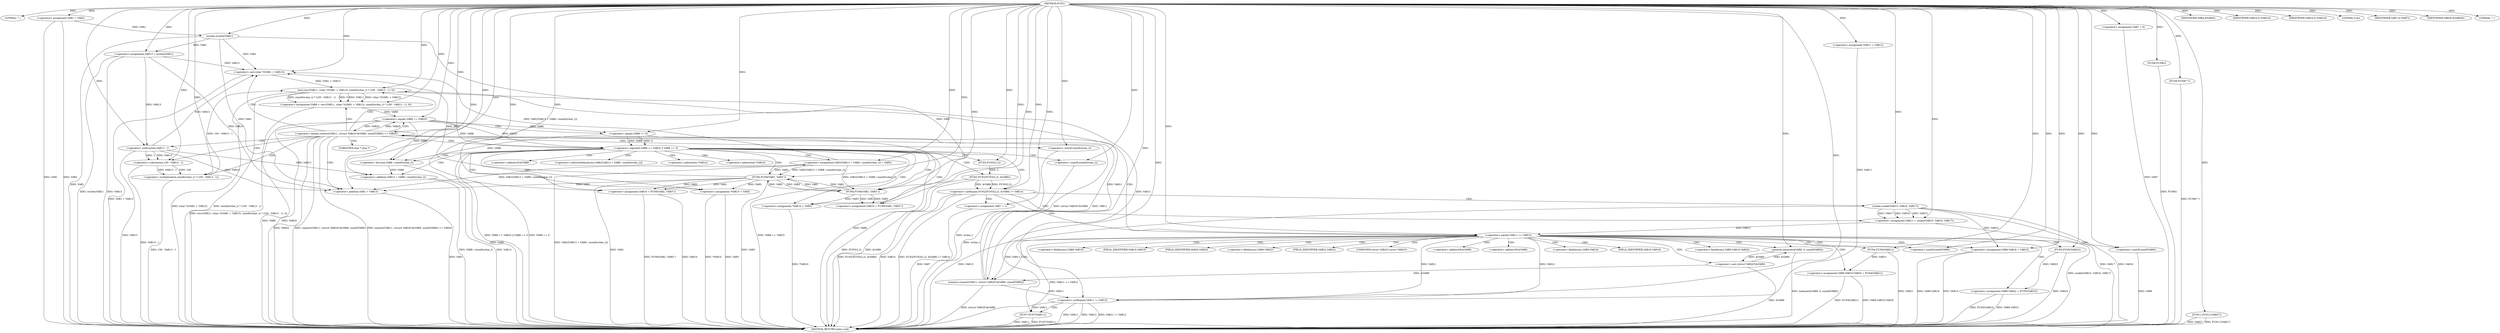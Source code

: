 digraph FUN1 {  
"1000100" [label = "(METHOD,FUN1)" ]
"1000279" [label = "(METHOD_RETURN,static void)" ]
"1000103" [label = "(LITERAL,\"\",)" ]
"1000104" [label = "(<operator>.assignment,VAR1 = VAR2)" ]
"1000108" [label = "(IDENTIFIER,VAR4,if(VAR4))" ]
"1000113" [label = "(<operator>.assignment,VAR7 = 0)" ]
"1000120" [label = "(<operator>.assignment,VAR11 = VAR12)" ]
"1000124" [label = "(<operator>.assignment,VAR13 = wcslen(VAR1))" ]
"1000126" [label = "(wcslen,wcslen(VAR1))" ]
"1000131" [label = "(<operator>.notEquals,FUN2(FUN3(2,2), &VAR6) != VAR14)" ]
"1000132" [label = "(FUN2,FUN2(FUN3(2,2), &VAR6))" ]
"1000133" [label = "(FUN3,FUN3(2,2))" ]
"1000141" [label = "(<operator>.assignment,VAR7 = 1)" ]
"1000144" [label = "(<operator>.assignment,VAR11 = socket(VAR15, VAR16, VAR17))" ]
"1000146" [label = "(socket,socket(VAR15, VAR16, VAR17))" ]
"1000151" [label = "(<operator>.equals,VAR11 == VAR12)" ]
"1000156" [label = "(memset,memset(&VAR9, 0, sizeof(VAR9)))" ]
"1000160" [label = "(<operator>.sizeOf,sizeof(VAR9))" ]
"1000162" [label = "(<operator>.assignment,VAR9.VAR18 = VAR15)" ]
"1000167" [label = "(<operator>.assignment,VAR9.VAR19.VAR20 = FUN4(VAR21))" ]
"1000173" [label = "(FUN4,FUN4(VAR21))" ]
"1000175" [label = "(<operator>.assignment,VAR9.VAR22 = FUN5(VAR23))" ]
"1000179" [label = "(FUN5,FUN5(VAR23))" ]
"1000182" [label = "(<operator>.equals,connect(VAR11, (struct VAR24*)&VAR9, sizeof(VAR9)) == VAR25)" ]
"1000183" [label = "(connect,connect(VAR11, (struct VAR24*)&VAR9, sizeof(VAR9)))" ]
"1000185" [label = "(<operator>.cast,(struct VAR24*)&VAR9)" ]
"1000189" [label = "(<operator>.sizeOf,sizeof(VAR9))" ]
"1000194" [label = "(<operator>.assignment,VAR8 = recv(VAR11, (char *)(VAR1 + VAR13), sizeof(wchar_t) * (100 - VAR13 - 1), 0))" ]
"1000196" [label = "(recv,recv(VAR11, (char *)(VAR1 + VAR13), sizeof(wchar_t) * (100 - VAR13 - 1), 0))" ]
"1000198" [label = "(<operator>.cast,(char *)(VAR1 + VAR13))" ]
"1000200" [label = "(<operator>.addition,VAR1 + VAR13)" ]
"1000203" [label = "(<operator>.multiplication,sizeof(wchar_t) * (100 - VAR13 - 1))" ]
"1000204" [label = "(<operator>.sizeOf,sizeof(wchar_t))" ]
"1000206" [label = "(<operator>.subtraction,100 - VAR13 - 1)" ]
"1000208" [label = "(<operator>.subtraction,VAR13 - 1)" ]
"1000213" [label = "(<operator>.logicalOr,VAR8 == VAR25 || VAR8 == 0)" ]
"1000214" [label = "(<operator>.equals,VAR8 == VAR25)" ]
"1000217" [label = "(<operator>.equals,VAR8 == 0)" ]
"1000222" [label = "(<operator>.assignment,VAR1[VAR13 + VAR8 / sizeof(wchar_t)] = VAR3)" ]
"1000225" [label = "(<operator>.addition,VAR13 + VAR8 / sizeof(wchar_t))" ]
"1000227" [label = "(<operator>.division,VAR8 / sizeof(wchar_t))" ]
"1000229" [label = "(<operator>.sizeOf,sizeof(wchar_t))" ]
"1000232" [label = "(<operator>.assignment,VAR10 = FUN6(VAR1, VAR3''))" ]
"1000234" [label = "(FUN6,FUN6(VAR1, VAR3''))" ]
"1000238" [label = "(IDENTIFIER,VAR10,if (VAR10))" ]
"1000240" [label = "(<operator>.assignment,*VAR10 = VAR3)" ]
"1000244" [label = "(<operator>.assignment,VAR10 = FUN6(VAR1, VAR3''))" ]
"1000246" [label = "(FUN6,FUN6(VAR1, VAR3''))" ]
"1000250" [label = "(IDENTIFIER,VAR10,if (VAR10))" ]
"1000252" [label = "(<operator>.assignment,*VAR10 = VAR3)" ]
"1000256" [label = "(LITERAL,0,do)" ]
"1000258" [label = "(<operator>.notEquals,VAR11 != VAR12)" ]
"1000262" [label = "(FUN7,FUN7(VAR11))" ]
"1000265" [label = "(IDENTIFIER,VAR7,if (VAR7))" ]
"1000267" [label = "(FUN8,FUN8())" ]
"1000269" [label = "(IDENTIFIER,VAR26,if(VAR26))" ]
"1000271" [label = "(FUN9,FUN9(\"\"))" ]
"1000276" [label = "(LITERAL,\"\",)" ]
"1000277" [label = "(FUN11,FUN11(VAR27))" ]
"1000136" [label = "(<operator>.addressOf,&VAR6)" ]
"1000157" [label = "(<operator>.addressOf,&VAR9)" ]
"1000163" [label = "(<operator>.fieldAccess,VAR9.VAR18)" ]
"1000165" [label = "(FIELD_IDENTIFIER,VAR18,VAR18)" ]
"1000168" [label = "(<operator>.fieldAccess,VAR9.VAR19.VAR20)" ]
"1000169" [label = "(<operator>.fieldAccess,VAR9.VAR19)" ]
"1000171" [label = "(FIELD_IDENTIFIER,VAR19,VAR19)" ]
"1000172" [label = "(FIELD_IDENTIFIER,VAR20,VAR20)" ]
"1000176" [label = "(<operator>.fieldAccess,VAR9.VAR22)" ]
"1000178" [label = "(FIELD_IDENTIFIER,VAR22,VAR22)" ]
"1000186" [label = "(UNKNOWN,struct VAR24*,struct VAR24*)" ]
"1000187" [label = "(<operator>.addressOf,&VAR9)" ]
"1000199" [label = "(UNKNOWN,char *,char *)" ]
"1000223" [label = "(<operator>.indirectIndexAccess,VAR1[VAR13 + VAR8 / sizeof(wchar_t)])" ]
"1000241" [label = "(<operator>.indirection,*VAR10)" ]
"1000253" [label = "(<operator>.indirection,*VAR10)" ]
  "1000183" -> "1000279"  [ label = "DDG: (struct VAR24*)&VAR9"] 
  "1000151" -> "1000279"  [ label = "DDG: VAR11 == VAR12"] 
  "1000162" -> "1000279"  [ label = "DDG: VAR15"] 
  "1000126" -> "1000279"  [ label = "DDG: VAR1"] 
  "1000277" -> "1000279"  [ label = "DDG: VAR27"] 
  "1000132" -> "1000279"  [ label = "DDG: FUN3(2,2)"] 
  "1000262" -> "1000279"  [ label = "DDG: FUN7(VAR11)"] 
  "1000182" -> "1000279"  [ label = "DDG: connect(VAR11, (struct VAR24*)&VAR9, sizeof(VAR9)) == VAR25"] 
  "1000258" -> "1000279"  [ label = "DDG: VAR11"] 
  "1000246" -> "1000279"  [ label = "DDG: VAR3"] 
  "1000167" -> "1000279"  [ label = "DDG: VAR9.VAR19.VAR20"] 
  "1000258" -> "1000279"  [ label = "DDG: VAR12"] 
  "1000124" -> "1000279"  [ label = "DDG: wcslen(VAR1)"] 
  "1000185" -> "1000279"  [ label = "DDG: &VAR9"] 
  "1000141" -> "1000279"  [ label = "DDG: VAR7"] 
  "1000124" -> "1000279"  [ label = "DDG: VAR13"] 
  "1000200" -> "1000279"  [ label = "DDG: VAR1"] 
  "1000225" -> "1000279"  [ label = "DDG: VAR8 / sizeof(wchar_t)"] 
  "1000222" -> "1000279"  [ label = "DDG: VAR1[VAR13 + VAR8 / sizeof(wchar_t)]"] 
  "1000208" -> "1000279"  [ label = "DDG: VAR13"] 
  "1000252" -> "1000279"  [ label = "DDG: *VAR10"] 
  "1000189" -> "1000279"  [ label = "DDG: VAR9"] 
  "1000198" -> "1000279"  [ label = "DDG: VAR1 + VAR13"] 
  "1000214" -> "1000279"  [ label = "DDG: VAR25"] 
  "1000175" -> "1000279"  [ label = "DDG: FUN5(VAR23)"] 
  "1000252" -> "1000279"  [ label = "DDG: VAR3"] 
  "1000104" -> "1000279"  [ label = "DDG: VAR1"] 
  "1000225" -> "1000279"  [ label = "DDG: VAR13"] 
  "1000213" -> "1000279"  [ label = "DDG: VAR8 == 0"] 
  "1000113" -> "1000279"  [ label = "DDG: VAR7"] 
  "1000227" -> "1000279"  [ label = "DDG: VAR8"] 
  "1000213" -> "1000279"  [ label = "DDG: VAR8 == VAR25"] 
  "1000203" -> "1000279"  [ label = "DDG: 100 - VAR13 - 1"] 
  "1000131" -> "1000279"  [ label = "DDG: FUN2(FUN3(2,2), &VAR6)"] 
  "1000267" -> "1000279"  [ label = "DDG: FUN8()"] 
  "1000182" -> "1000279"  [ label = "DDG: VAR25"] 
  "1000262" -> "1000279"  [ label = "DDG: VAR11"] 
  "1000179" -> "1000279"  [ label = "DDG: VAR23"] 
  "1000217" -> "1000279"  [ label = "DDG: VAR8"] 
  "1000196" -> "1000279"  [ label = "DDG: sizeof(wchar_t) * (100 - VAR13 - 1)"] 
  "1000206" -> "1000279"  [ label = "DDG: VAR13 - 1"] 
  "1000146" -> "1000279"  [ label = "DDG: VAR17"] 
  "1000258" -> "1000279"  [ label = "DDG: VAR11 != VAR12"] 
  "1000146" -> "1000279"  [ label = "DDG: VAR16"] 
  "1000175" -> "1000279"  [ label = "DDG: VAR9.VAR22"] 
  "1000213" -> "1000279"  [ label = "DDG: VAR8 == VAR25 || VAR8 == 0"] 
  "1000167" -> "1000279"  [ label = "DDG: FUN4(VAR21)"] 
  "1000229" -> "1000279"  [ label = "DDG: wchar_t"] 
  "1000132" -> "1000279"  [ label = "DDG: &VAR6"] 
  "1000277" -> "1000279"  [ label = "DDG: FUN11(VAR27)"] 
  "1000214" -> "1000279"  [ label = "DDG: VAR8"] 
  "1000156" -> "1000279"  [ label = "DDG: memset(&VAR9, 0, sizeof(VAR9))"] 
  "1000131" -> "1000279"  [ label = "DDG: VAR14"] 
  "1000204" -> "1000279"  [ label = "DDG: wchar_t"] 
  "1000244" -> "1000279"  [ label = "DDG: VAR10"] 
  "1000162" -> "1000279"  [ label = "DDG: VAR9.VAR18"] 
  "1000194" -> "1000279"  [ label = "DDG: recv(VAR11, (char *)(VAR1 + VAR13), sizeof(wchar_t) * (100 - VAR13 - 1), 0)"] 
  "1000244" -> "1000279"  [ label = "DDG: FUN6(VAR1, VAR3'')"] 
  "1000144" -> "1000279"  [ label = "DDG: socket(VAR15, VAR16, VAR17)"] 
  "1000240" -> "1000279"  [ label = "DDG: *VAR10"] 
  "1000146" -> "1000279"  [ label = "DDG: VAR15"] 
  "1000271" -> "1000279"  [ label = "DDG: FUN9(\"\")"] 
  "1000182" -> "1000279"  [ label = "DDG: connect(VAR11, (struct VAR24*)&VAR9, sizeof(VAR9))"] 
  "1000173" -> "1000279"  [ label = "DDG: VAR21"] 
  "1000104" -> "1000279"  [ label = "DDG: VAR2"] 
  "1000246" -> "1000279"  [ label = "DDG: VAR1"] 
  "1000131" -> "1000279"  [ label = "DDG: FUN2(FUN3(2,2), &VAR6) != VAR14"] 
  "1000196" -> "1000279"  [ label = "DDG: (char *)(VAR1 + VAR13)"] 
  "1000100" -> "1000103"  [ label = "DDG: "] 
  "1000100" -> "1000104"  [ label = "DDG: "] 
  "1000100" -> "1000108"  [ label = "DDG: "] 
  "1000100" -> "1000113"  [ label = "DDG: "] 
  "1000100" -> "1000120"  [ label = "DDG: "] 
  "1000126" -> "1000124"  [ label = "DDG: VAR1"] 
  "1000100" -> "1000124"  [ label = "DDG: "] 
  "1000104" -> "1000126"  [ label = "DDG: VAR1"] 
  "1000100" -> "1000126"  [ label = "DDG: "] 
  "1000132" -> "1000131"  [ label = "DDG: FUN3(2,2)"] 
  "1000132" -> "1000131"  [ label = "DDG: &VAR6"] 
  "1000133" -> "1000132"  [ label = "DDG: 2"] 
  "1000100" -> "1000133"  [ label = "DDG: "] 
  "1000100" -> "1000131"  [ label = "DDG: "] 
  "1000100" -> "1000141"  [ label = "DDG: "] 
  "1000146" -> "1000144"  [ label = "DDG: VAR15"] 
  "1000146" -> "1000144"  [ label = "DDG: VAR16"] 
  "1000146" -> "1000144"  [ label = "DDG: VAR17"] 
  "1000100" -> "1000144"  [ label = "DDG: "] 
  "1000100" -> "1000146"  [ label = "DDG: "] 
  "1000144" -> "1000151"  [ label = "DDG: VAR11"] 
  "1000100" -> "1000151"  [ label = "DDG: "] 
  "1000185" -> "1000156"  [ label = "DDG: &VAR9"] 
  "1000100" -> "1000156"  [ label = "DDG: "] 
  "1000100" -> "1000160"  [ label = "DDG: "] 
  "1000146" -> "1000162"  [ label = "DDG: VAR15"] 
  "1000100" -> "1000162"  [ label = "DDG: "] 
  "1000173" -> "1000167"  [ label = "DDG: VAR21"] 
  "1000100" -> "1000173"  [ label = "DDG: "] 
  "1000179" -> "1000175"  [ label = "DDG: VAR23"] 
  "1000100" -> "1000179"  [ label = "DDG: "] 
  "1000183" -> "1000182"  [ label = "DDG: VAR11"] 
  "1000183" -> "1000182"  [ label = "DDG: (struct VAR24*)&VAR9"] 
  "1000151" -> "1000183"  [ label = "DDG: VAR11"] 
  "1000100" -> "1000183"  [ label = "DDG: "] 
  "1000185" -> "1000183"  [ label = "DDG: &VAR9"] 
  "1000156" -> "1000185"  [ label = "DDG: &VAR9"] 
  "1000100" -> "1000189"  [ label = "DDG: "] 
  "1000214" -> "1000182"  [ label = "DDG: VAR25"] 
  "1000100" -> "1000182"  [ label = "DDG: "] 
  "1000196" -> "1000194"  [ label = "DDG: VAR11"] 
  "1000196" -> "1000194"  [ label = "DDG: (char *)(VAR1 + VAR13)"] 
  "1000196" -> "1000194"  [ label = "DDG: sizeof(wchar_t) * (100 - VAR13 - 1)"] 
  "1000196" -> "1000194"  [ label = "DDG: 0"] 
  "1000100" -> "1000194"  [ label = "DDG: "] 
  "1000183" -> "1000196"  [ label = "DDG: VAR11"] 
  "1000100" -> "1000196"  [ label = "DDG: "] 
  "1000198" -> "1000196"  [ label = "DDG: VAR1 + VAR13"] 
  "1000222" -> "1000198"  [ label = "DDG: VAR1[VAR13 + VAR8 / sizeof(wchar_t)]"] 
  "1000126" -> "1000198"  [ label = "DDG: VAR1"] 
  "1000246" -> "1000198"  [ label = "DDG: VAR1"] 
  "1000100" -> "1000198"  [ label = "DDG: "] 
  "1000124" -> "1000198"  [ label = "DDG: VAR13"] 
  "1000208" -> "1000198"  [ label = "DDG: VAR13"] 
  "1000222" -> "1000200"  [ label = "DDG: VAR1[VAR13 + VAR8 / sizeof(wchar_t)]"] 
  "1000126" -> "1000200"  [ label = "DDG: VAR1"] 
  "1000246" -> "1000200"  [ label = "DDG: VAR1"] 
  "1000100" -> "1000200"  [ label = "DDG: "] 
  "1000124" -> "1000200"  [ label = "DDG: VAR13"] 
  "1000208" -> "1000200"  [ label = "DDG: VAR13"] 
  "1000203" -> "1000196"  [ label = "DDG: 100 - VAR13 - 1"] 
  "1000100" -> "1000203"  [ label = "DDG: "] 
  "1000100" -> "1000204"  [ label = "DDG: "] 
  "1000206" -> "1000203"  [ label = "DDG: 100"] 
  "1000206" -> "1000203"  [ label = "DDG: VAR13 - 1"] 
  "1000100" -> "1000206"  [ label = "DDG: "] 
  "1000208" -> "1000206"  [ label = "DDG: VAR13"] 
  "1000208" -> "1000206"  [ label = "DDG: 1"] 
  "1000100" -> "1000208"  [ label = "DDG: "] 
  "1000124" -> "1000208"  [ label = "DDG: VAR13"] 
  "1000214" -> "1000213"  [ label = "DDG: VAR8"] 
  "1000214" -> "1000213"  [ label = "DDG: VAR25"] 
  "1000194" -> "1000214"  [ label = "DDG: VAR8"] 
  "1000100" -> "1000214"  [ label = "DDG: "] 
  "1000182" -> "1000214"  [ label = "DDG: VAR25"] 
  "1000217" -> "1000213"  [ label = "DDG: VAR8"] 
  "1000217" -> "1000213"  [ label = "DDG: 0"] 
  "1000214" -> "1000217"  [ label = "DDG: VAR8"] 
  "1000100" -> "1000217"  [ label = "DDG: "] 
  "1000246" -> "1000222"  [ label = "DDG: VAR3"] 
  "1000100" -> "1000222"  [ label = "DDG: "] 
  "1000208" -> "1000225"  [ label = "DDG: VAR13"] 
  "1000100" -> "1000225"  [ label = "DDG: "] 
  "1000227" -> "1000225"  [ label = "DDG: VAR8"] 
  "1000217" -> "1000227"  [ label = "DDG: VAR8"] 
  "1000214" -> "1000227"  [ label = "DDG: VAR8"] 
  "1000100" -> "1000227"  [ label = "DDG: "] 
  "1000100" -> "1000229"  [ label = "DDG: "] 
  "1000234" -> "1000232"  [ label = "DDG: VAR1"] 
  "1000234" -> "1000232"  [ label = "DDG: VAR3"] 
  "1000100" -> "1000232"  [ label = "DDG: "] 
  "1000222" -> "1000234"  [ label = "DDG: VAR1[VAR13 + VAR8 / sizeof(wchar_t)]"] 
  "1000100" -> "1000234"  [ label = "DDG: "] 
  "1000126" -> "1000234"  [ label = "DDG: VAR1"] 
  "1000246" -> "1000234"  [ label = "DDG: VAR1"] 
  "1000246" -> "1000234"  [ label = "DDG: VAR3"] 
  "1000100" -> "1000238"  [ label = "DDG: "] 
  "1000234" -> "1000240"  [ label = "DDG: VAR3"] 
  "1000100" -> "1000240"  [ label = "DDG: "] 
  "1000246" -> "1000244"  [ label = "DDG: VAR1"] 
  "1000246" -> "1000244"  [ label = "DDG: VAR3"] 
  "1000100" -> "1000244"  [ label = "DDG: "] 
  "1000222" -> "1000246"  [ label = "DDG: VAR1[VAR13 + VAR8 / sizeof(wchar_t)]"] 
  "1000234" -> "1000246"  [ label = "DDG: VAR1"] 
  "1000100" -> "1000246"  [ label = "DDG: "] 
  "1000234" -> "1000246"  [ label = "DDG: VAR3"] 
  "1000100" -> "1000250"  [ label = "DDG: "] 
  "1000246" -> "1000252"  [ label = "DDG: VAR3"] 
  "1000100" -> "1000252"  [ label = "DDG: "] 
  "1000100" -> "1000256"  [ label = "DDG: "] 
  "1000120" -> "1000258"  [ label = "DDG: VAR11"] 
  "1000196" -> "1000258"  [ label = "DDG: VAR11"] 
  "1000183" -> "1000258"  [ label = "DDG: VAR11"] 
  "1000151" -> "1000258"  [ label = "DDG: VAR11"] 
  "1000100" -> "1000258"  [ label = "DDG: "] 
  "1000151" -> "1000258"  [ label = "DDG: VAR12"] 
  "1000258" -> "1000262"  [ label = "DDG: VAR11"] 
  "1000100" -> "1000262"  [ label = "DDG: "] 
  "1000100" -> "1000265"  [ label = "DDG: "] 
  "1000100" -> "1000267"  [ label = "DDG: "] 
  "1000100" -> "1000269"  [ label = "DDG: "] 
  "1000100" -> "1000271"  [ label = "DDG: "] 
  "1000100" -> "1000276"  [ label = "DDG: "] 
  "1000100" -> "1000277"  [ label = "DDG: "] 
  "1000131" -> "1000141"  [ label = "CDG: "] 
  "1000131" -> "1000144"  [ label = "CDG: "] 
  "1000131" -> "1000151"  [ label = "CDG: "] 
  "1000131" -> "1000146"  [ label = "CDG: "] 
  "1000151" -> "1000156"  [ label = "CDG: "] 
  "1000151" -> "1000182"  [ label = "CDG: "] 
  "1000151" -> "1000183"  [ label = "CDG: "] 
  "1000151" -> "1000165"  [ label = "CDG: "] 
  "1000151" -> "1000157"  [ label = "CDG: "] 
  "1000151" -> "1000167"  [ label = "CDG: "] 
  "1000151" -> "1000175"  [ label = "CDG: "] 
  "1000151" -> "1000160"  [ label = "CDG: "] 
  "1000151" -> "1000179"  [ label = "CDG: "] 
  "1000151" -> "1000176"  [ label = "CDG: "] 
  "1000151" -> "1000187"  [ label = "CDG: "] 
  "1000151" -> "1000185"  [ label = "CDG: "] 
  "1000151" -> "1000186"  [ label = "CDG: "] 
  "1000151" -> "1000172"  [ label = "CDG: "] 
  "1000151" -> "1000189"  [ label = "CDG: "] 
  "1000151" -> "1000169"  [ label = "CDG: "] 
  "1000151" -> "1000163"  [ label = "CDG: "] 
  "1000151" -> "1000168"  [ label = "CDG: "] 
  "1000151" -> "1000178"  [ label = "CDG: "] 
  "1000151" -> "1000173"  [ label = "CDG: "] 
  "1000151" -> "1000171"  [ label = "CDG: "] 
  "1000151" -> "1000162"  [ label = "CDG: "] 
  "1000182" -> "1000200"  [ label = "CDG: "] 
  "1000182" -> "1000208"  [ label = "CDG: "] 
  "1000182" -> "1000199"  [ label = "CDG: "] 
  "1000182" -> "1000204"  [ label = "CDG: "] 
  "1000182" -> "1000206"  [ label = "CDG: "] 
  "1000182" -> "1000214"  [ label = "CDG: "] 
  "1000182" -> "1000194"  [ label = "CDG: "] 
  "1000182" -> "1000198"  [ label = "CDG: "] 
  "1000182" -> "1000213"  [ label = "CDG: "] 
  "1000182" -> "1000196"  [ label = "CDG: "] 
  "1000182" -> "1000203"  [ label = "CDG: "] 
  "1000213" -> "1000227"  [ label = "CDG: "] 
  "1000213" -> "1000244"  [ label = "CDG: "] 
  "1000213" -> "1000222"  [ label = "CDG: "] 
  "1000213" -> "1000232"  [ label = "CDG: "] 
  "1000213" -> "1000246"  [ label = "CDG: "] 
  "1000213" -> "1000229"  [ label = "CDG: "] 
  "1000213" -> "1000234"  [ label = "CDG: "] 
  "1000213" -> "1000225"  [ label = "CDG: "] 
  "1000213" -> "1000223"  [ label = "CDG: "] 
  "1000213" -> "1000240"  [ label = "CDG: "] 
  "1000213" -> "1000241"  [ label = "CDG: "] 
  "1000213" -> "1000253"  [ label = "CDG: "] 
  "1000213" -> "1000252"  [ label = "CDG: "] 
  "1000213" -> "1000133"  [ label = "CDG: "] 
  "1000213" -> "1000132"  [ label = "CDG: "] 
  "1000213" -> "1000136"  [ label = "CDG: "] 
  "1000213" -> "1000131"  [ label = "CDG: "] 
  "1000214" -> "1000217"  [ label = "CDG: "] 
  "1000258" -> "1000262"  [ label = "CDG: "] 
}
